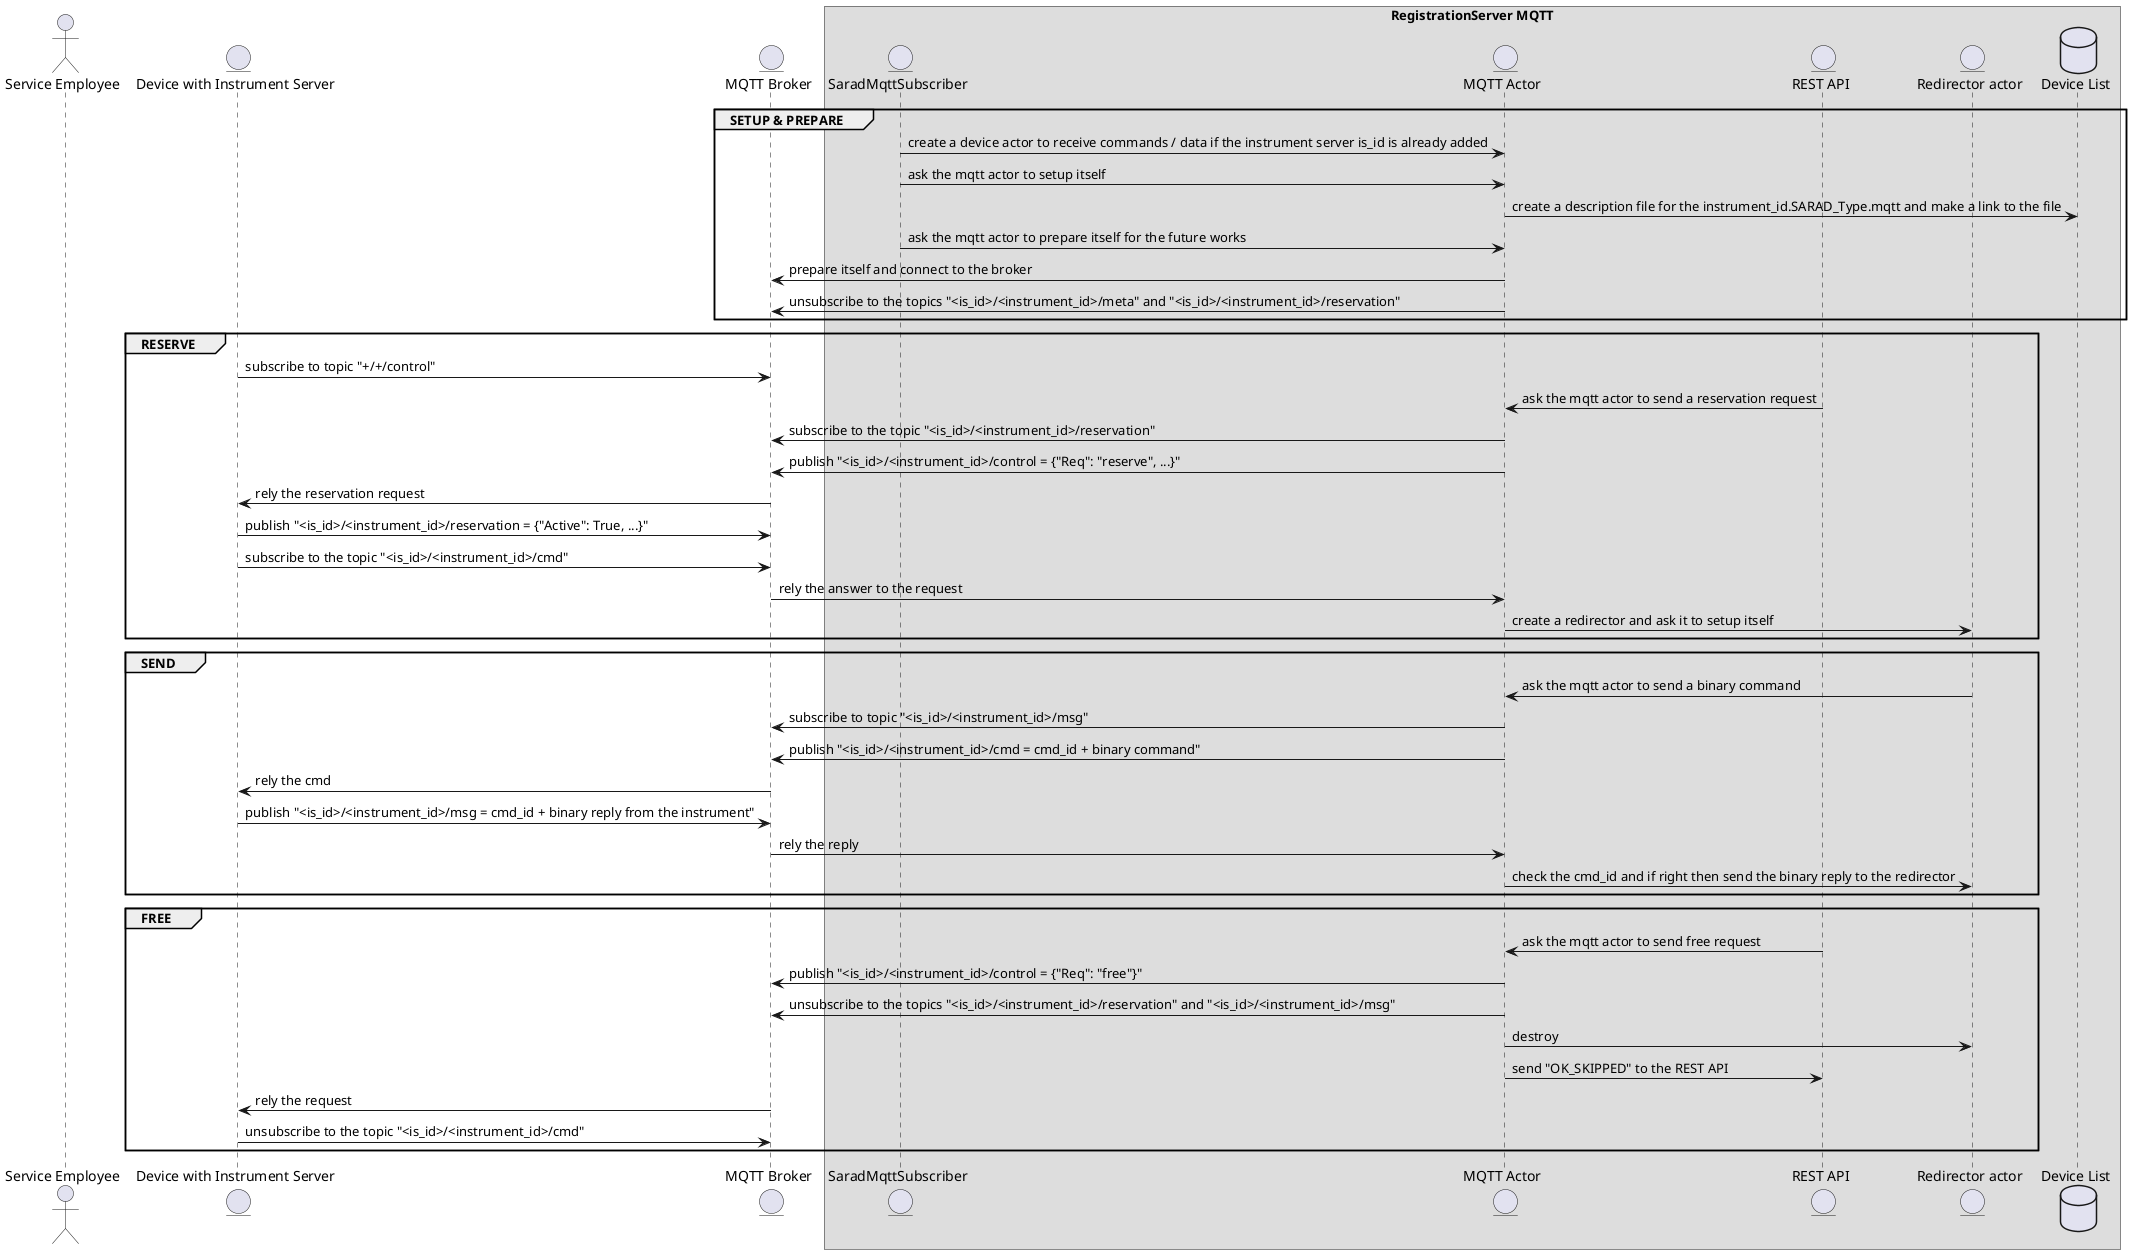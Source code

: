 @startuml
actor "Service Employee" as user
entity "Device with Instrument Server" as is_mqtt
entity "MQTT Broker" as broker
box "RegistrationServer MQTT"
entity "SaradMqttSubscriber" as subscriber
entity "MQTT Actor" as mqtt_actor
entity "REST API" as rest_api
entity "Redirector actor" as redirector
database "Device List" as d_list
end box

group SETUP & PREPARE
    subscriber -> mqtt_actor : create a device actor to receive commands / data if the instrument server is_id is already added
    subscriber -> mqtt_actor : ask the mqtt actor to setup itself
    mqtt_actor -> d_list : create a description file for the instrument_id.SARAD_Type.mqtt and make a link to the file
    subscriber -> mqtt_actor : ask the mqtt actor to prepare itself for the future works
    mqtt_actor -> broker : prepare itself and connect to the broker
    mqtt_actor -> broker : unsubscribe to the topics "<is_id>/<instrument_id>/meta" and "<is_id>/<instrument_id>/reservation"
end

group RESERVE
    is_mqtt -> broker : subscribe to topic "+/+/control"
    rest_api -> mqtt_actor : ask the mqtt actor to send a reservation request
    mqtt_actor -> broker : subscribe to the topic "<is_id>/<instrument_id>/reservation"
    mqtt_actor -> broker : publish "<is_id>/<instrument_id>/control = {"Req": "reserve", ...}"
    broker -> is_mqtt : rely the reservation request
    is_mqtt -> broker : publish "<is_id>/<instrument_id>/reservation = {"Active": True, ...}"
    is_mqtt -> broker : subscribe to the topic "<is_id>/<instrument_id>/cmd"
    broker -> mqtt_actor : rely the answer to the request
    mqtt_actor -> redirector : create a redirector and ask it to setup itself
end

group SEND
    redirector -> mqtt_actor : ask the mqtt actor to send a binary command
    mqtt_actor -> broker : subscribe to topic "<is_id>/<instrument_id>/msg"
    mqtt_actor -> broker : publish "<is_id>/<instrument_id>/cmd = cmd_id + binary command"
    broker -> is_mqtt : rely the cmd
    is_mqtt -> broker : publish "<is_id>/<instrument_id>/msg = cmd_id + binary reply from the instrument"
    broker -> mqtt_actor : rely the reply
    mqtt_actor -> redirector : check the cmd_id and if right then send the binary reply to the redirector
end

group FREE
    rest_api -> mqtt_actor : ask the mqtt actor to send free request
    mqtt_actor -> broker : publish "<is_id>/<instrument_id>/control = {"Req": "free"}"
    mqtt_actor -> broker : unsubscribe to the topics "<is_id>/<instrument_id>/reservation" and "<is_id>/<instrument_id>/msg"
    mqtt_actor -> redirector : destroy
    mqtt_actor -> rest_api : send "OK_SKIPPED" to the REST API
    broker -> is_mqtt : rely the request
    is_mqtt -> broker : unsubscribe to the topic "<is_id>/<instrument_id>/cmd"
end

@enduml
